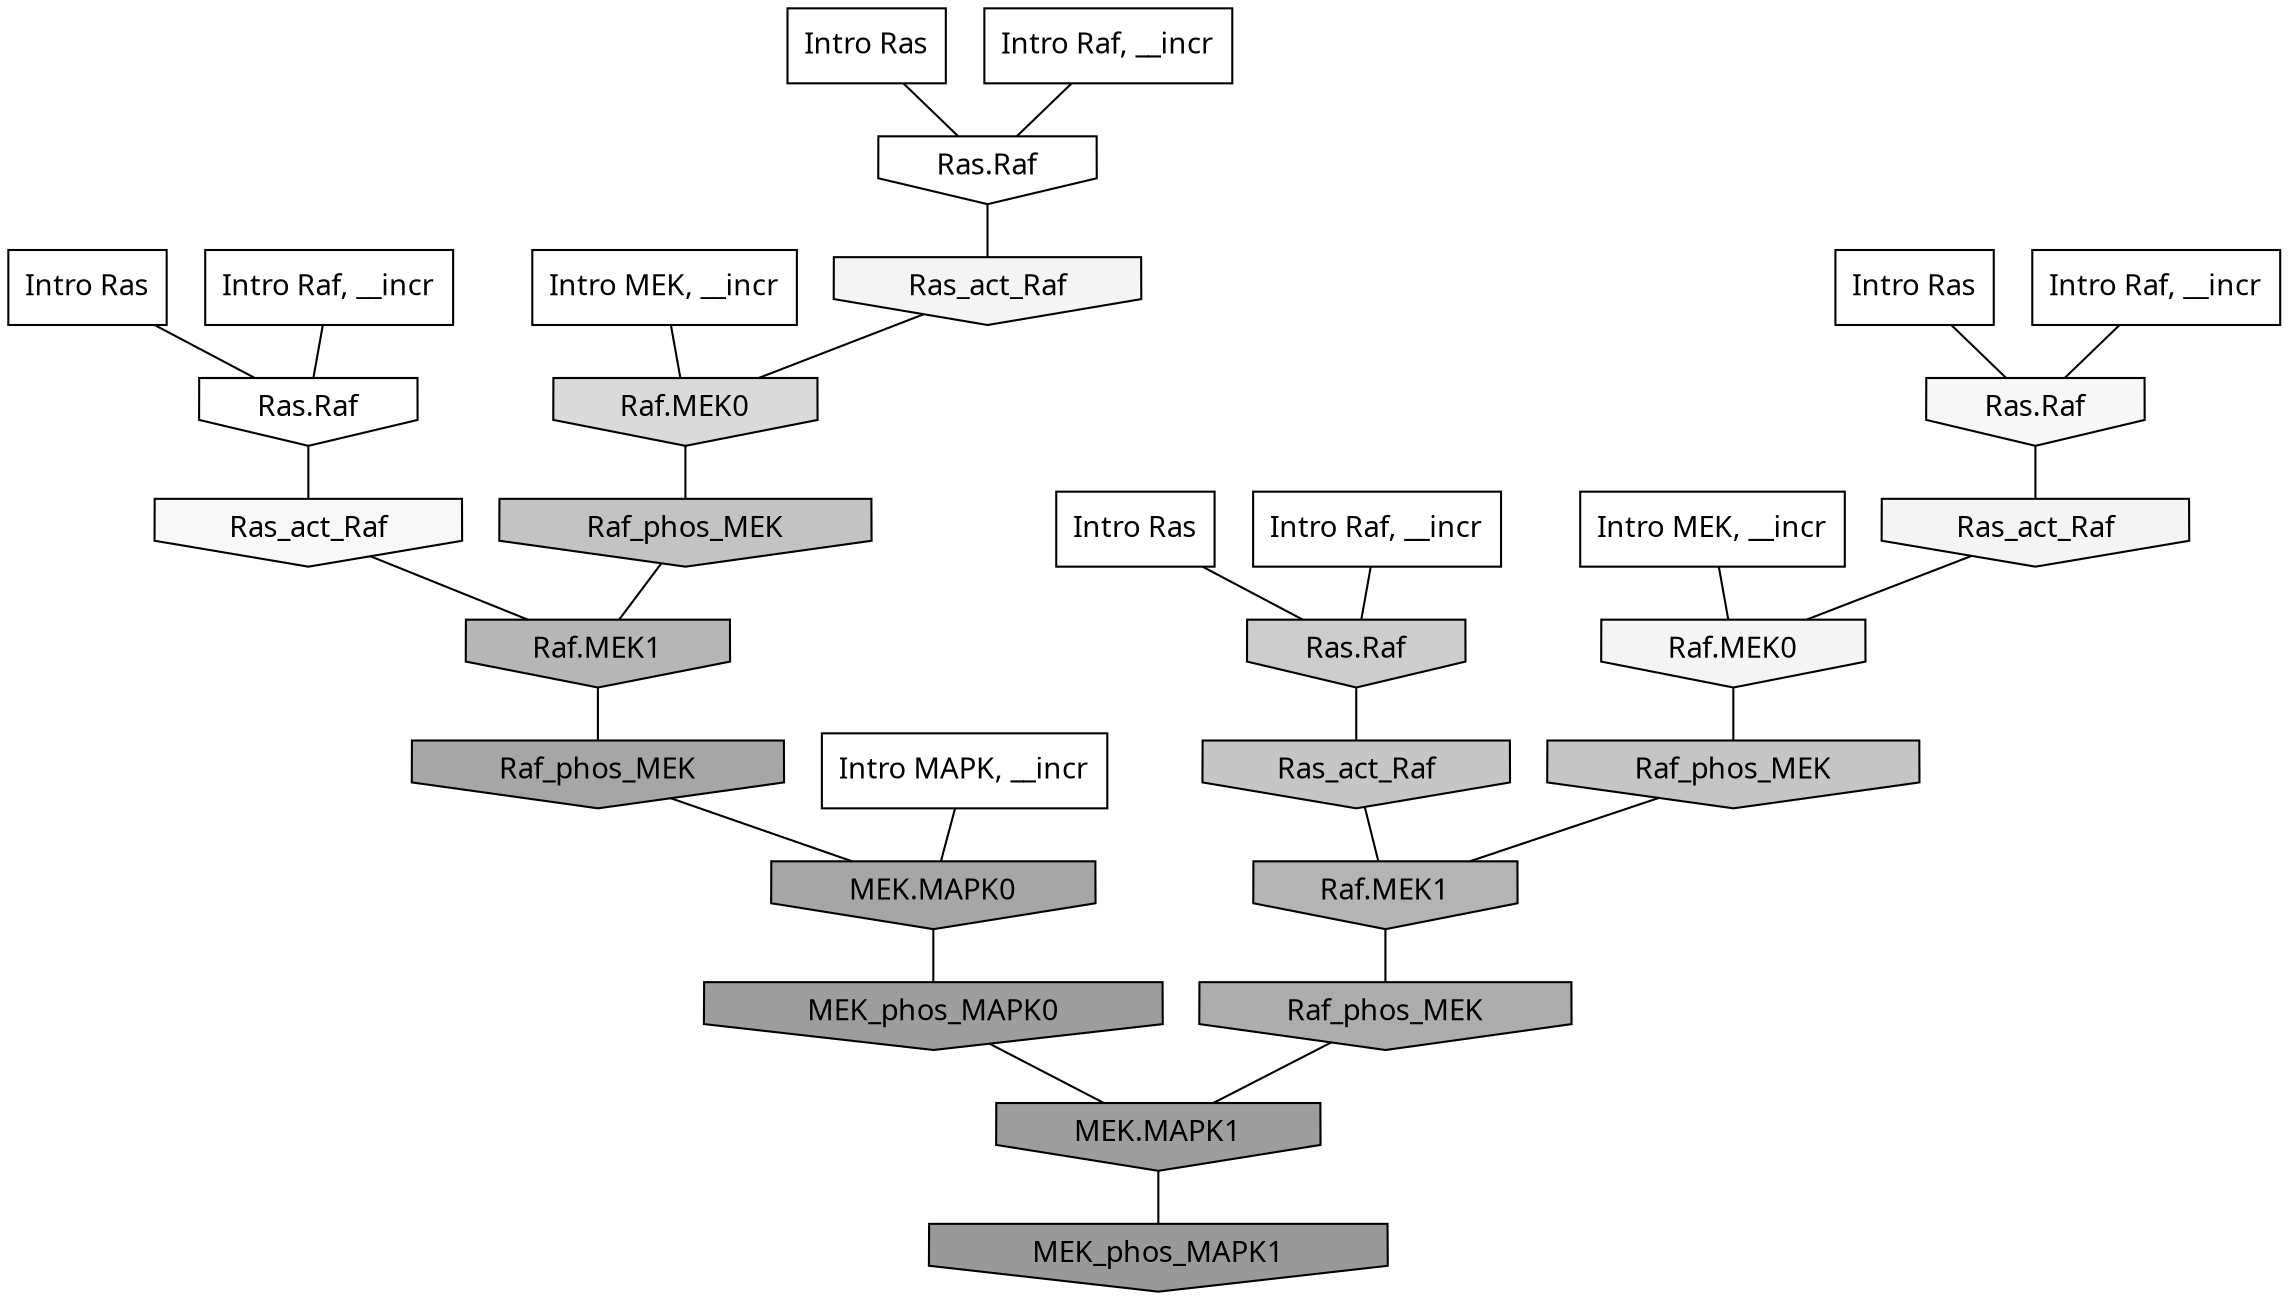 digraph G{
  rankdir="TB";
  ranksep=0.30;
  node [fontname="CMU Serif"];
  edge [fontname="CMU Serif"];
  
  31 [label="Intro Ras", shape=rectangle, style=filled, fillcolor="0.000 0.000 1.000"]
  
  43 [label="Intro Ras", shape=rectangle, style=filled, fillcolor="0.000 0.000 1.000"]
  
  73 [label="Intro Ras", shape=rectangle, style=filled, fillcolor="0.000 0.000 1.000"]
  
  93 [label="Intro Ras", shape=rectangle, style=filled, fillcolor="0.000 0.000 1.000"]
  
  359 [label="Intro Raf, __incr", shape=rectangle, style=filled, fillcolor="0.000 0.000 1.000"]
  
  395 [label="Intro Raf, __incr", shape=rectangle, style=filled, fillcolor="0.000 0.000 1.000"]
  
  635 [label="Intro Raf, __incr", shape=rectangle, style=filled, fillcolor="0.000 0.000 1.000"]
  
  674 [label="Intro Raf, __incr", shape=rectangle, style=filled, fillcolor="0.000 0.000 1.000"]
  
  1578 [label="Intro MEK, __incr", shape=rectangle, style=filled, fillcolor="0.000 0.000 1.000"]
  
  1921 [label="Intro MEK, __incr", shape=rectangle, style=filled, fillcolor="0.000 0.000 1.000"]
  
  2329 [label="Intro MAPK, __incr", shape=rectangle, style=filled, fillcolor="0.000 0.000 1.000"]
  
  3270 [label="Ras.Raf", shape=invhouse, style=filled, fillcolor="0.000 0.000 1.000"]
  
  3284 [label="Ras.Raf", shape=invhouse, style=filled, fillcolor="0.000 0.000 1.000"]
  
  3512 [label="Ras_act_Raf", shape=invhouse, style=filled, fillcolor="0.000 0.000 0.969"]
  
  3537 [label="Ras.Raf", shape=invhouse, style=filled, fillcolor="0.000 0.000 0.967"]
  
  3645 [label="Ras_act_Raf", shape=invhouse, style=filled, fillcolor="0.000 0.000 0.955"]
  
  3648 [label="Raf.MEK0", shape=invhouse, style=filled, fillcolor="0.000 0.000 0.955"]
  
  3653 [label="Ras_act_Raf", shape=invhouse, style=filled, fillcolor="0.000 0.000 0.954"]
  
  5357 [label="Raf.MEK0", shape=invhouse, style=filled, fillcolor="0.000 0.000 0.852"]
  
  6431 [label="Ras.Raf", shape=invhouse, style=filled, fillcolor="0.000 0.000 0.801"]
  
  7149 [label="Ras_act_Raf", shape=invhouse, style=filled, fillcolor="0.000 0.000 0.777"]
  
  7372 [label="Raf_phos_MEK", shape=invhouse, style=filled, fillcolor="0.000 0.000 0.770"]
  
  7560 [label="Raf_phos_MEK", shape=invhouse, style=filled, fillcolor="0.000 0.000 0.765"]
  
  9616 [label="Raf.MEK1", shape=invhouse, style=filled, fillcolor="0.000 0.000 0.711"]
  
  9874 [label="Raf.MEK1", shape=invhouse, style=filled, fillcolor="0.000 0.000 0.706"]
  
  11450 [label="Raf_phos_MEK", shape=invhouse, style=filled, fillcolor="0.000 0.000 0.676"]
  
  13155 [label="Raf_phos_MEK", shape=invhouse, style=filled, fillcolor="0.000 0.000 0.649"]
  
  13160 [label="MEK.MAPK0", shape=invhouse, style=filled, fillcolor="0.000 0.000 0.649"]
  
  15548 [label="MEK_phos_MAPK0", shape=invhouse, style=filled, fillcolor="0.000 0.000 0.617"]
  
  15549 [label="MEK.MAPK1", shape=invhouse, style=filled, fillcolor="0.000 0.000 0.617"]
  
  16399 [label="MEK_phos_MAPK1", shape=invhouse, style=filled, fillcolor="0.000 0.000 0.600"]
  
  
  15549 -> 16399 [dir=none, color="0.000 0.000 0.000"] 
  15548 -> 15549 [dir=none, color="0.000 0.000 0.000"] 
  13160 -> 15548 [dir=none, color="0.000 0.000 0.000"] 
  13155 -> 13160 [dir=none, color="0.000 0.000 0.000"] 
  11450 -> 15549 [dir=none, color="0.000 0.000 0.000"] 
  9874 -> 11450 [dir=none, color="0.000 0.000 0.000"] 
  9616 -> 13155 [dir=none, color="0.000 0.000 0.000"] 
  7560 -> 9616 [dir=none, color="0.000 0.000 0.000"] 
  7372 -> 9874 [dir=none, color="0.000 0.000 0.000"] 
  7149 -> 9874 [dir=none, color="0.000 0.000 0.000"] 
  6431 -> 7149 [dir=none, color="0.000 0.000 0.000"] 
  5357 -> 7560 [dir=none, color="0.000 0.000 0.000"] 
  3653 -> 5357 [dir=none, color="0.000 0.000 0.000"] 
  3648 -> 7372 [dir=none, color="0.000 0.000 0.000"] 
  3645 -> 3648 [dir=none, color="0.000 0.000 0.000"] 
  3537 -> 3645 [dir=none, color="0.000 0.000 0.000"] 
  3512 -> 9616 [dir=none, color="0.000 0.000 0.000"] 
  3284 -> 3653 [dir=none, color="0.000 0.000 0.000"] 
  3270 -> 3512 [dir=none, color="0.000 0.000 0.000"] 
  2329 -> 13160 [dir=none, color="0.000 0.000 0.000"] 
  1921 -> 5357 [dir=none, color="0.000 0.000 0.000"] 
  1578 -> 3648 [dir=none, color="0.000 0.000 0.000"] 
  674 -> 3537 [dir=none, color="0.000 0.000 0.000"] 
  635 -> 6431 [dir=none, color="0.000 0.000 0.000"] 
  395 -> 3270 [dir=none, color="0.000 0.000 0.000"] 
  359 -> 3284 [dir=none, color="0.000 0.000 0.000"] 
  93 -> 3537 [dir=none, color="0.000 0.000 0.000"] 
  73 -> 3284 [dir=none, color="0.000 0.000 0.000"] 
  43 -> 6431 [dir=none, color="0.000 0.000 0.000"] 
  31 -> 3270 [dir=none, color="0.000 0.000 0.000"] 
  
  }
